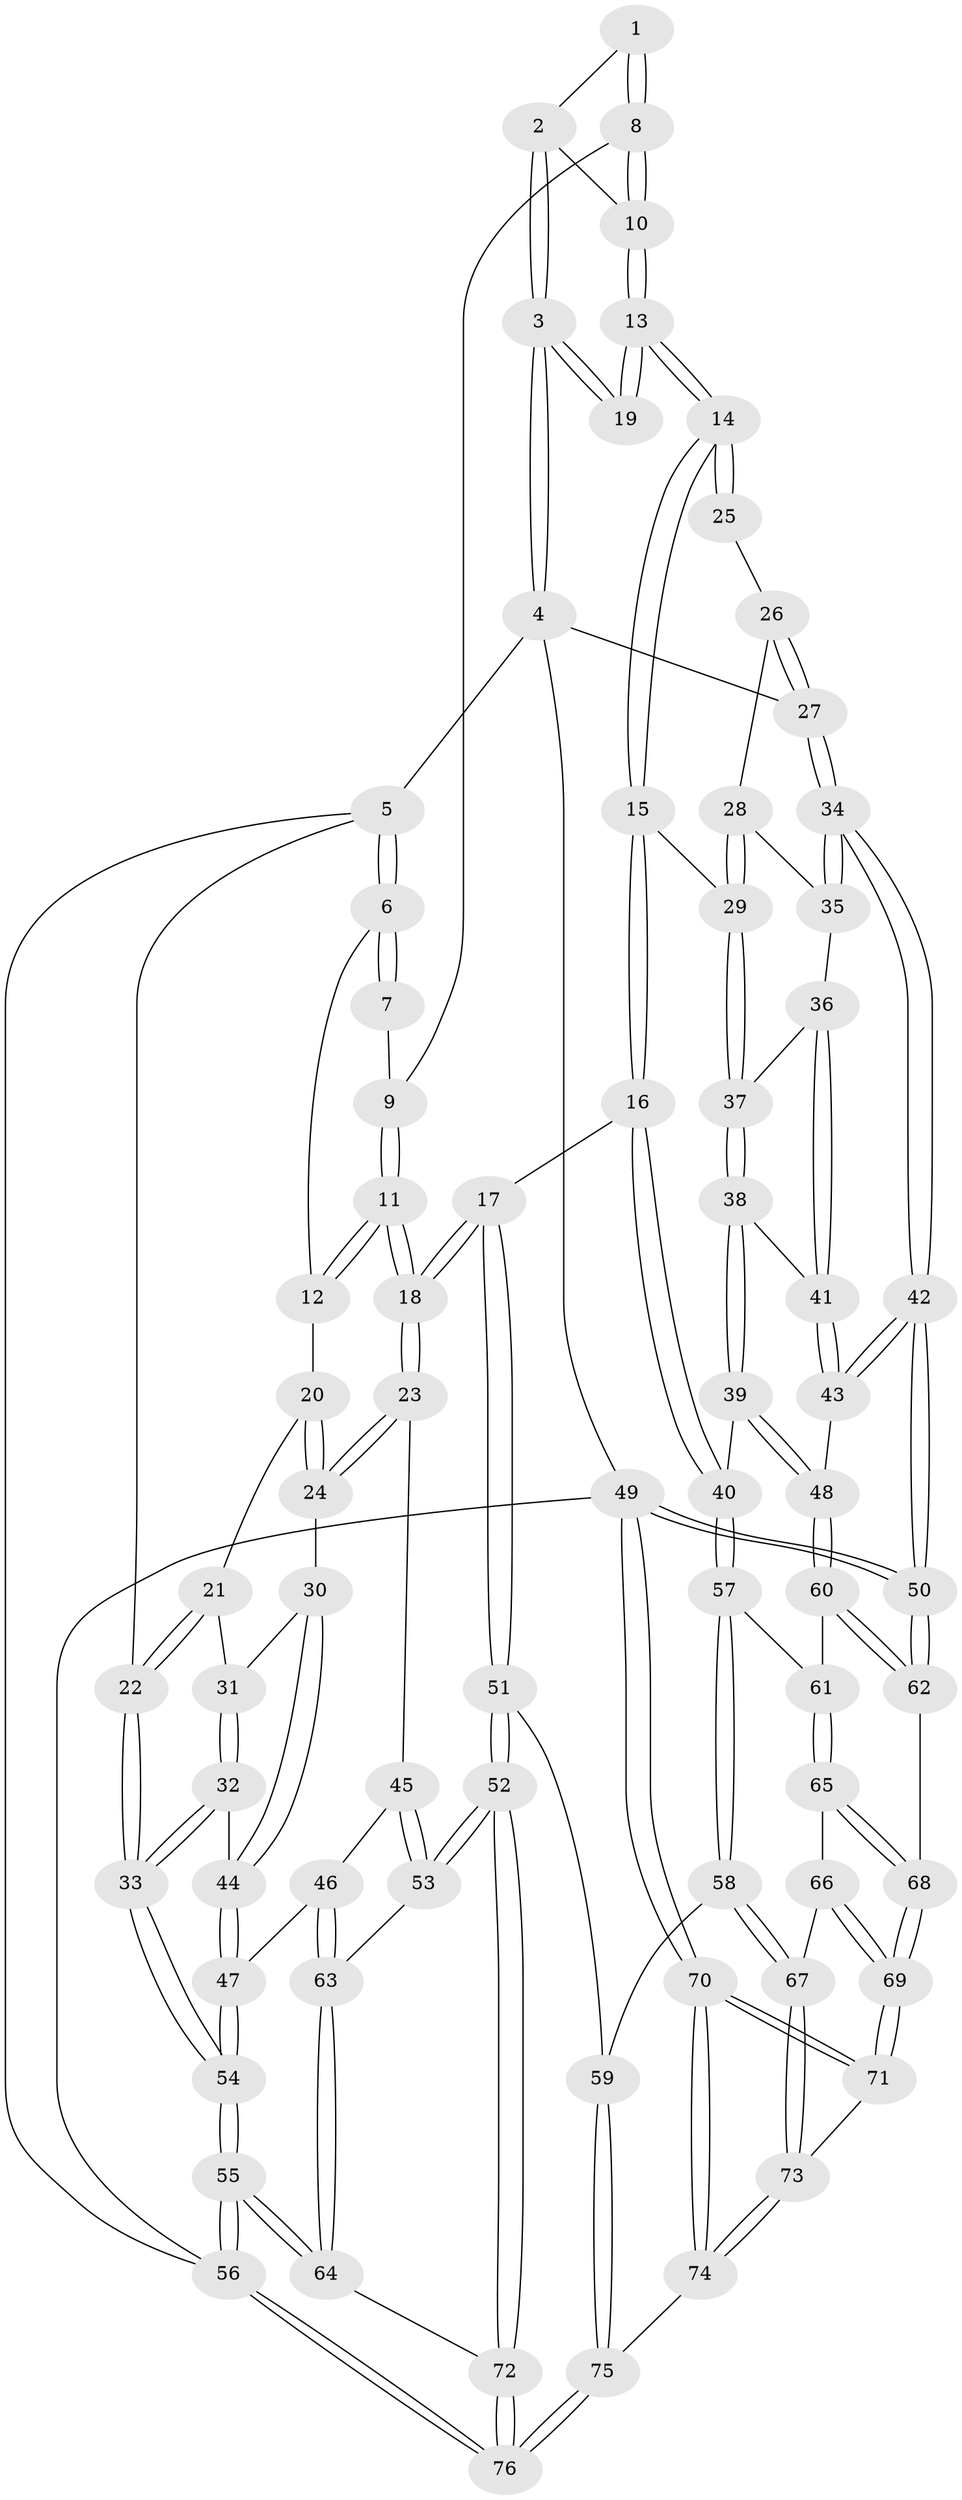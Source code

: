 // Generated by graph-tools (version 1.1) at 2025/51/03/09/25 03:51:02]
// undirected, 76 vertices, 187 edges
graph export_dot {
graph [start="1"]
  node [color=gray90,style=filled];
  1 [pos="+0.47682658035782893+0"];
  2 [pos="+1+0"];
  3 [pos="+1+0"];
  4 [pos="+1+0"];
  5 [pos="+0+0"];
  6 [pos="+0.2157021404697924+0"];
  7 [pos="+0.45187405416882365+0"];
  8 [pos="+0.7133445566796065+0.15246438204622545"];
  9 [pos="+0.6189702581217347+0.1672584462766843"];
  10 [pos="+0.7280580332220099+0.15808008859015557"];
  11 [pos="+0.4161561224181722+0.23284799025615585"];
  12 [pos="+0.25942209867444976+0"];
  13 [pos="+0.7575820512028664+0.24201912715012863"];
  14 [pos="+0.7565023855854065+0.3045537243484552"];
  15 [pos="+0.7384303643187187+0.34712779113372083"];
  16 [pos="+0.5507391165859169+0.4618061635529946"];
  17 [pos="+0.521853542847748+0.4560982249490293"];
  18 [pos="+0.4650386024316792+0.42169518368446096"];
  19 [pos="+0.922197400738464+0.17543603016776557"];
  20 [pos="+0.18981115278637242+0.2005781973297711"];
  21 [pos="+0.09653966910091177+0.3553227995176282"];
  22 [pos="+0+0.18545193055915024"];
  23 [pos="+0.3381842642017109+0.4739149138124881"];
  24 [pos="+0.2239633820048566+0.4457203951023513"];
  25 [pos="+0.9278983132658611+0.29471407775284597"];
  26 [pos="+0.9424625560857348+0.3006795126765913"];
  27 [pos="+1+0.2410988428823904"];
  28 [pos="+0.9331626554800007+0.4223005696722773"];
  29 [pos="+0.8276803680222794+0.4172282573297627"];
  30 [pos="+0.1935500300338375+0.4467412810119046"];
  31 [pos="+0.11182275959291345+0.40142397804320545"];
  32 [pos="+0+0.4919947203060979"];
  33 [pos="+0+0.48242897381652783"];
  34 [pos="+1+0.4290375880062811"];
  35 [pos="+0.9433135099229565+0.42825256934561995"];
  36 [pos="+0.9340021889852848+0.4977914974040912"];
  37 [pos="+0.8370855531389471+0.4720697279080521"];
  38 [pos="+0.84511349492256+0.5248880872464877"];
  39 [pos="+0.8233888981177068+0.568936173611575"];
  40 [pos="+0.5845246679855239+0.5072221511715252"];
  41 [pos="+0.9311680618999755+0.5255300591520494"];
  42 [pos="+1+0.630041677998734"];
  43 [pos="+0.9769787900999158+0.5790825298836962"];
  44 [pos="+0.09847408167971643+0.5792141295405817"];
  45 [pos="+0.3118654810945113+0.5277534504805966"];
  46 [pos="+0.17425582130742237+0.6555871414167269"];
  47 [pos="+0.10713866093392219+0.6154615200418617"];
  48 [pos="+0.8470557781733146+0.6430798666500918"];
  49 [pos="+1+1"];
  50 [pos="+1+0.8891590506278021"];
  51 [pos="+0.3981567895864692+0.8145579784250385"];
  52 [pos="+0.382054897342718+0.8194832817956027"];
  53 [pos="+0.3353012048839613+0.7988987657956703"];
  54 [pos="+0+0.839577903945113"];
  55 [pos="+0+1"];
  56 [pos="+0+1"];
  57 [pos="+0.6416673256234717+0.649462874330943"];
  58 [pos="+0.5674032418184284+0.8361756634026868"];
  59 [pos="+0.5062597758113908+0.8371622246992041"];
  60 [pos="+0.8354671964001593+0.68667304881049"];
  61 [pos="+0.7829743707065785+0.7092425475513756"];
  62 [pos="+0.9888991387993947+0.7926845992959686"];
  63 [pos="+0.21605825692963504+0.7852143109047801"];
  64 [pos="+0.1275450108318785+0.848534417450681"];
  65 [pos="+0.7815413260554943+0.7157371829178901"];
  66 [pos="+0.6896987376392566+0.8346464218124733"];
  67 [pos="+0.5709868651322466+0.8389297545304811"];
  68 [pos="+0.8090328185943462+0.8545224711064965"];
  69 [pos="+0.7844373284294143+0.8982827348249914"];
  70 [pos="+1+1"];
  71 [pos="+0.7963812089532527+0.9793275800208852"];
  72 [pos="+0.336595762806932+1"];
  73 [pos="+0.6103536975391829+0.9316991033105593"];
  74 [pos="+0.5604685580605224+1"];
  75 [pos="+0.48628261084224145+1"];
  76 [pos="+0.32873073259280966+1"];
  1 -- 2;
  1 -- 8;
  1 -- 8;
  2 -- 3;
  2 -- 3;
  2 -- 10;
  3 -- 4;
  3 -- 4;
  3 -- 19;
  3 -- 19;
  4 -- 5;
  4 -- 27;
  4 -- 49;
  5 -- 6;
  5 -- 6;
  5 -- 22;
  5 -- 56;
  6 -- 7;
  6 -- 7;
  6 -- 12;
  7 -- 9;
  8 -- 9;
  8 -- 10;
  8 -- 10;
  9 -- 11;
  9 -- 11;
  10 -- 13;
  10 -- 13;
  11 -- 12;
  11 -- 12;
  11 -- 18;
  11 -- 18;
  12 -- 20;
  13 -- 14;
  13 -- 14;
  13 -- 19;
  13 -- 19;
  14 -- 15;
  14 -- 15;
  14 -- 25;
  14 -- 25;
  15 -- 16;
  15 -- 16;
  15 -- 29;
  16 -- 17;
  16 -- 40;
  16 -- 40;
  17 -- 18;
  17 -- 18;
  17 -- 51;
  17 -- 51;
  18 -- 23;
  18 -- 23;
  20 -- 21;
  20 -- 24;
  20 -- 24;
  21 -- 22;
  21 -- 22;
  21 -- 31;
  22 -- 33;
  22 -- 33;
  23 -- 24;
  23 -- 24;
  23 -- 45;
  24 -- 30;
  25 -- 26;
  26 -- 27;
  26 -- 27;
  26 -- 28;
  27 -- 34;
  27 -- 34;
  28 -- 29;
  28 -- 29;
  28 -- 35;
  29 -- 37;
  29 -- 37;
  30 -- 31;
  30 -- 44;
  30 -- 44;
  31 -- 32;
  31 -- 32;
  32 -- 33;
  32 -- 33;
  32 -- 44;
  33 -- 54;
  33 -- 54;
  34 -- 35;
  34 -- 35;
  34 -- 42;
  34 -- 42;
  35 -- 36;
  36 -- 37;
  36 -- 41;
  36 -- 41;
  37 -- 38;
  37 -- 38;
  38 -- 39;
  38 -- 39;
  38 -- 41;
  39 -- 40;
  39 -- 48;
  39 -- 48;
  40 -- 57;
  40 -- 57;
  41 -- 43;
  41 -- 43;
  42 -- 43;
  42 -- 43;
  42 -- 50;
  42 -- 50;
  43 -- 48;
  44 -- 47;
  44 -- 47;
  45 -- 46;
  45 -- 53;
  45 -- 53;
  46 -- 47;
  46 -- 63;
  46 -- 63;
  47 -- 54;
  47 -- 54;
  48 -- 60;
  48 -- 60;
  49 -- 50;
  49 -- 50;
  49 -- 70;
  49 -- 70;
  49 -- 56;
  50 -- 62;
  50 -- 62;
  51 -- 52;
  51 -- 52;
  51 -- 59;
  52 -- 53;
  52 -- 53;
  52 -- 72;
  52 -- 72;
  53 -- 63;
  54 -- 55;
  54 -- 55;
  55 -- 56;
  55 -- 56;
  55 -- 64;
  55 -- 64;
  56 -- 76;
  56 -- 76;
  57 -- 58;
  57 -- 58;
  57 -- 61;
  58 -- 59;
  58 -- 67;
  58 -- 67;
  59 -- 75;
  59 -- 75;
  60 -- 61;
  60 -- 62;
  60 -- 62;
  61 -- 65;
  61 -- 65;
  62 -- 68;
  63 -- 64;
  63 -- 64;
  64 -- 72;
  65 -- 66;
  65 -- 68;
  65 -- 68;
  66 -- 67;
  66 -- 69;
  66 -- 69;
  67 -- 73;
  67 -- 73;
  68 -- 69;
  68 -- 69;
  69 -- 71;
  69 -- 71;
  70 -- 71;
  70 -- 71;
  70 -- 74;
  70 -- 74;
  71 -- 73;
  72 -- 76;
  72 -- 76;
  73 -- 74;
  73 -- 74;
  74 -- 75;
  75 -- 76;
  75 -- 76;
}
